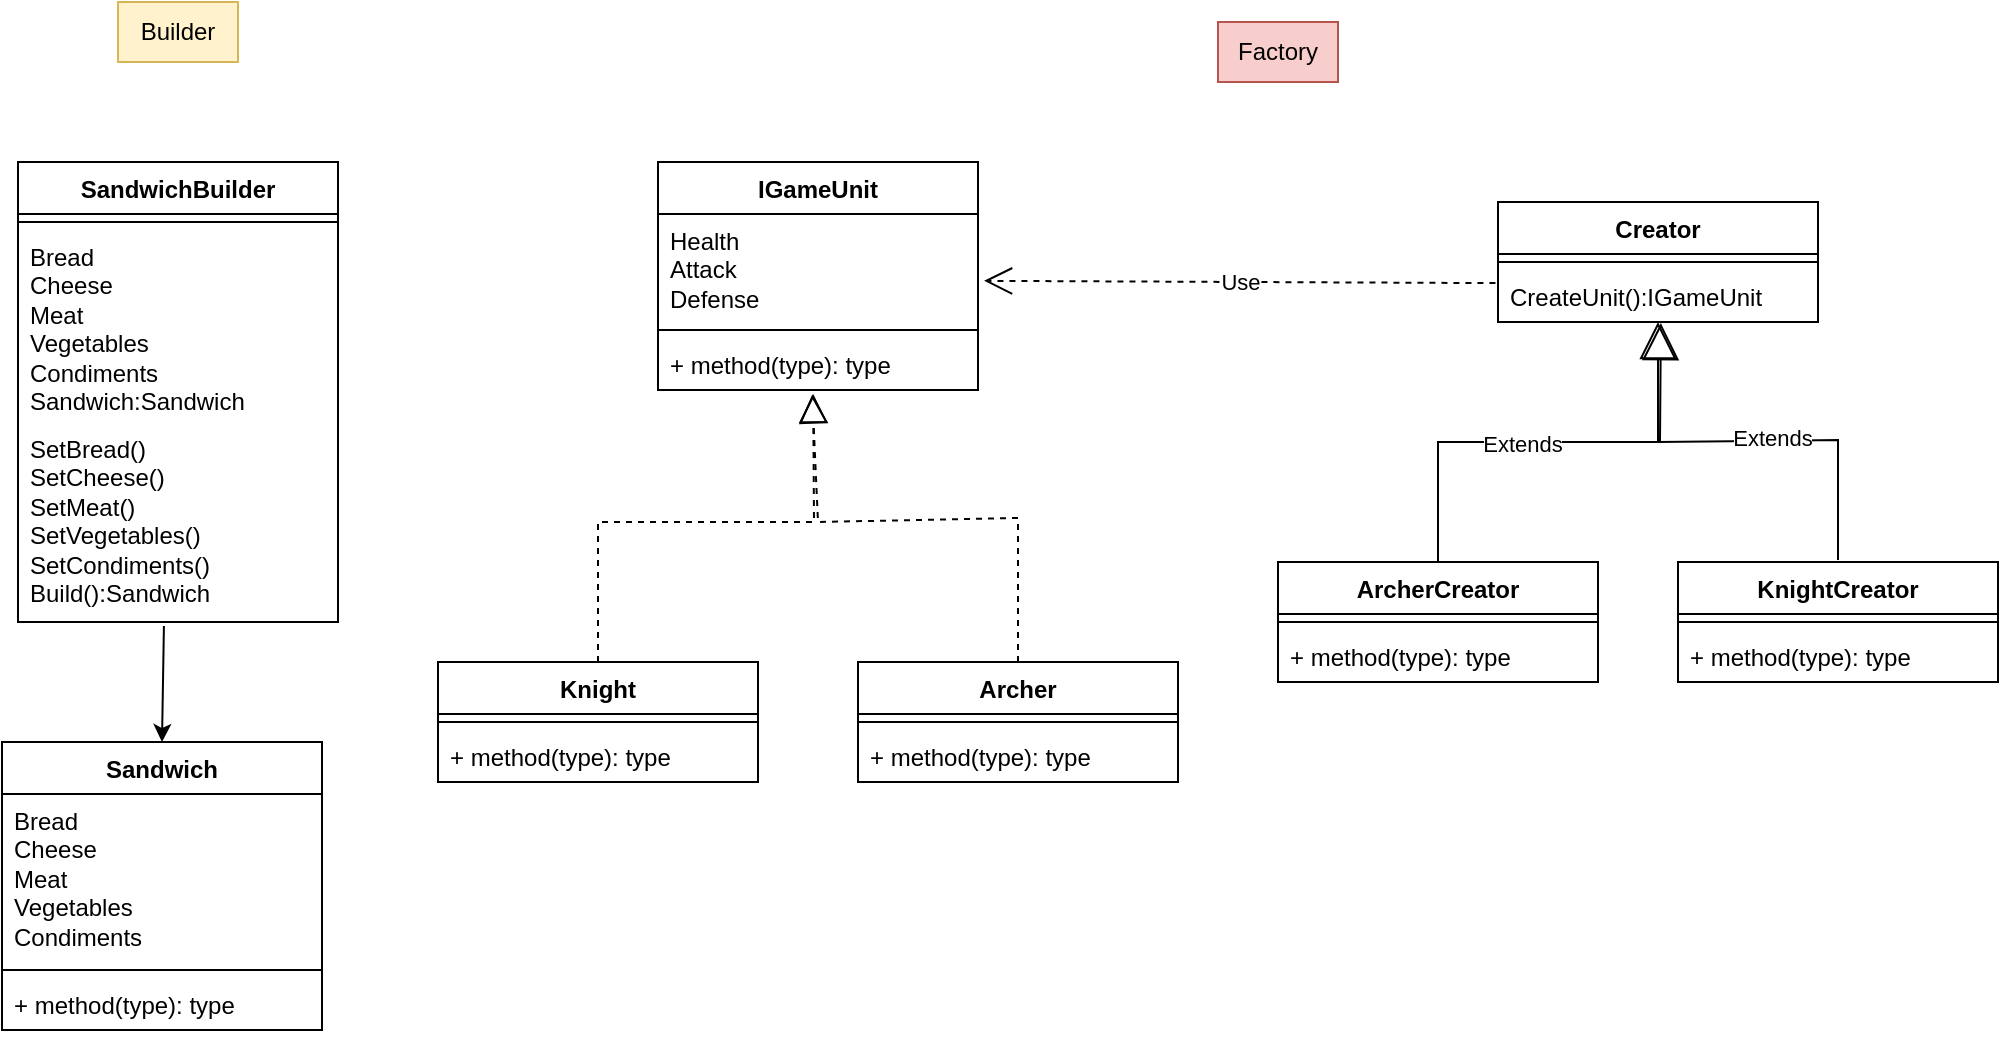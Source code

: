 <mxfile version="21.5.2" type="device">
  <diagram name="Página-1" id="SgPuh9fXhFyLjh79E9sc">
    <mxGraphModel dx="1018" dy="530" grid="1" gridSize="10" guides="1" tooltips="1" connect="1" arrows="1" fold="1" page="1" pageScale="1" pageWidth="827" pageHeight="1169" math="0" shadow="0">
      <root>
        <mxCell id="0" />
        <mxCell id="1" parent="0" />
        <mxCell id="59tuUr2ILsjTfbz0Hv_M-1" value="Sandwich" style="swimlane;fontStyle=1;align=center;verticalAlign=top;childLayout=stackLayout;horizontal=1;startSize=26;horizontalStack=0;resizeParent=1;resizeParentMax=0;resizeLast=0;collapsible=1;marginBottom=0;whiteSpace=wrap;html=1;" vertex="1" parent="1">
          <mxGeometry x="152" y="500" width="160" height="144" as="geometry" />
        </mxCell>
        <mxCell id="59tuUr2ILsjTfbz0Hv_M-2" value="Bread&lt;br&gt;Cheese&lt;br&gt;Meat&lt;br&gt;Vegetables&lt;br&gt;Condiments" style="text;strokeColor=none;fillColor=none;align=left;verticalAlign=top;spacingLeft=4;spacingRight=4;overflow=hidden;rotatable=0;points=[[0,0.5],[1,0.5]];portConstraint=eastwest;whiteSpace=wrap;html=1;" vertex="1" parent="59tuUr2ILsjTfbz0Hv_M-1">
          <mxGeometry y="26" width="160" height="84" as="geometry" />
        </mxCell>
        <mxCell id="59tuUr2ILsjTfbz0Hv_M-3" value="" style="line;strokeWidth=1;fillColor=none;align=left;verticalAlign=middle;spacingTop=-1;spacingLeft=3;spacingRight=3;rotatable=0;labelPosition=right;points=[];portConstraint=eastwest;strokeColor=inherit;" vertex="1" parent="59tuUr2ILsjTfbz0Hv_M-1">
          <mxGeometry y="110" width="160" height="8" as="geometry" />
        </mxCell>
        <mxCell id="59tuUr2ILsjTfbz0Hv_M-4" value="+ method(type): type" style="text;strokeColor=none;fillColor=none;align=left;verticalAlign=top;spacingLeft=4;spacingRight=4;overflow=hidden;rotatable=0;points=[[0,0.5],[1,0.5]];portConstraint=eastwest;whiteSpace=wrap;html=1;" vertex="1" parent="59tuUr2ILsjTfbz0Hv_M-1">
          <mxGeometry y="118" width="160" height="26" as="geometry" />
        </mxCell>
        <mxCell id="59tuUr2ILsjTfbz0Hv_M-5" value="Builder" style="text;html=1;strokeColor=#d6b656;fillColor=#fff2cc;align=center;verticalAlign=middle;whiteSpace=wrap;rounded=0;" vertex="1" parent="1">
          <mxGeometry x="210" y="130" width="60" height="30" as="geometry" />
        </mxCell>
        <mxCell id="59tuUr2ILsjTfbz0Hv_M-6" value="SandwichBuilder" style="swimlane;fontStyle=1;align=center;verticalAlign=top;childLayout=stackLayout;horizontal=1;startSize=26;horizontalStack=0;resizeParent=1;resizeParentMax=0;resizeLast=0;collapsible=1;marginBottom=0;whiteSpace=wrap;html=1;" vertex="1" parent="1">
          <mxGeometry x="160" y="210" width="160" height="230" as="geometry" />
        </mxCell>
        <mxCell id="59tuUr2ILsjTfbz0Hv_M-8" value="" style="line;strokeWidth=1;fillColor=none;align=left;verticalAlign=middle;spacingTop=-1;spacingLeft=3;spacingRight=3;rotatable=0;labelPosition=right;points=[];portConstraint=eastwest;strokeColor=inherit;" vertex="1" parent="59tuUr2ILsjTfbz0Hv_M-6">
          <mxGeometry y="26" width="160" height="8" as="geometry" />
        </mxCell>
        <mxCell id="59tuUr2ILsjTfbz0Hv_M-7" value="Bread&lt;br&gt;Cheese&lt;br&gt;Meat&lt;br&gt;Vegetables&lt;br&gt;Condiments&lt;br&gt;Sandwich:Sandwich" style="text;strokeColor=none;fillColor=none;align=left;verticalAlign=top;spacingLeft=4;spacingRight=4;overflow=hidden;rotatable=0;points=[[0,0.5],[1,0.5]];portConstraint=eastwest;whiteSpace=wrap;html=1;" vertex="1" parent="59tuUr2ILsjTfbz0Hv_M-6">
          <mxGeometry y="34" width="160" height="96" as="geometry" />
        </mxCell>
        <mxCell id="59tuUr2ILsjTfbz0Hv_M-9" value="SetBread()&lt;br&gt;SetCheese()&lt;br&gt;SetMeat()&lt;br&gt;SetVegetables()&lt;br&gt;SetCondiments()&lt;br&gt;Build():Sandwich" style="text;strokeColor=none;fillColor=none;align=left;verticalAlign=top;spacingLeft=4;spacingRight=4;overflow=hidden;rotatable=0;points=[[0,0.5],[1,0.5]];portConstraint=eastwest;whiteSpace=wrap;html=1;" vertex="1" parent="59tuUr2ILsjTfbz0Hv_M-6">
          <mxGeometry y="130" width="160" height="100" as="geometry" />
        </mxCell>
        <mxCell id="59tuUr2ILsjTfbz0Hv_M-10" value="" style="endArrow=classic;html=1;rounded=0;exitX=0.456;exitY=1.02;exitDx=0;exitDy=0;exitPerimeter=0;entryX=0.5;entryY=0;entryDx=0;entryDy=0;" edge="1" parent="1" source="59tuUr2ILsjTfbz0Hv_M-9" target="59tuUr2ILsjTfbz0Hv_M-1">
          <mxGeometry width="50" height="50" relative="1" as="geometry">
            <mxPoint x="460" y="520" as="sourcePoint" />
            <mxPoint x="510" y="470" as="targetPoint" />
          </mxGeometry>
        </mxCell>
        <mxCell id="59tuUr2ILsjTfbz0Hv_M-11" value="Factory" style="text;html=1;strokeColor=#b85450;fillColor=#f8cecc;align=center;verticalAlign=middle;whiteSpace=wrap;rounded=0;" vertex="1" parent="1">
          <mxGeometry x="760" y="140" width="60" height="30" as="geometry" />
        </mxCell>
        <mxCell id="59tuUr2ILsjTfbz0Hv_M-16" value="IGameUnit" style="swimlane;fontStyle=1;align=center;verticalAlign=top;childLayout=stackLayout;horizontal=1;startSize=26;horizontalStack=0;resizeParent=1;resizeParentMax=0;resizeLast=0;collapsible=1;marginBottom=0;whiteSpace=wrap;html=1;" vertex="1" parent="1">
          <mxGeometry x="480" y="210" width="160" height="114" as="geometry" />
        </mxCell>
        <mxCell id="59tuUr2ILsjTfbz0Hv_M-17" value="Health&lt;br&gt;Attack&lt;br&gt;Defense" style="text;strokeColor=none;fillColor=none;align=left;verticalAlign=top;spacingLeft=4;spacingRight=4;overflow=hidden;rotatable=0;points=[[0,0.5],[1,0.5]];portConstraint=eastwest;whiteSpace=wrap;html=1;" vertex="1" parent="59tuUr2ILsjTfbz0Hv_M-16">
          <mxGeometry y="26" width="160" height="54" as="geometry" />
        </mxCell>
        <mxCell id="59tuUr2ILsjTfbz0Hv_M-18" value="" style="line;strokeWidth=1;fillColor=none;align=left;verticalAlign=middle;spacingTop=-1;spacingLeft=3;spacingRight=3;rotatable=0;labelPosition=right;points=[];portConstraint=eastwest;strokeColor=inherit;" vertex="1" parent="59tuUr2ILsjTfbz0Hv_M-16">
          <mxGeometry y="80" width="160" height="8" as="geometry" />
        </mxCell>
        <mxCell id="59tuUr2ILsjTfbz0Hv_M-19" value="+ method(type): type" style="text;strokeColor=none;fillColor=none;align=left;verticalAlign=top;spacingLeft=4;spacingRight=4;overflow=hidden;rotatable=0;points=[[0,0.5],[1,0.5]];portConstraint=eastwest;whiteSpace=wrap;html=1;" vertex="1" parent="59tuUr2ILsjTfbz0Hv_M-16">
          <mxGeometry y="88" width="160" height="26" as="geometry" />
        </mxCell>
        <mxCell id="59tuUr2ILsjTfbz0Hv_M-20" value="Knight" style="swimlane;fontStyle=1;align=center;verticalAlign=top;childLayout=stackLayout;horizontal=1;startSize=26;horizontalStack=0;resizeParent=1;resizeParentMax=0;resizeLast=0;collapsible=1;marginBottom=0;whiteSpace=wrap;html=1;" vertex="1" parent="1">
          <mxGeometry x="370" y="460" width="160" height="60" as="geometry" />
        </mxCell>
        <mxCell id="59tuUr2ILsjTfbz0Hv_M-22" value="" style="line;strokeWidth=1;fillColor=none;align=left;verticalAlign=middle;spacingTop=-1;spacingLeft=3;spacingRight=3;rotatable=0;labelPosition=right;points=[];portConstraint=eastwest;strokeColor=inherit;" vertex="1" parent="59tuUr2ILsjTfbz0Hv_M-20">
          <mxGeometry y="26" width="160" height="8" as="geometry" />
        </mxCell>
        <mxCell id="59tuUr2ILsjTfbz0Hv_M-23" value="+ method(type): type" style="text;strokeColor=none;fillColor=none;align=left;verticalAlign=top;spacingLeft=4;spacingRight=4;overflow=hidden;rotatable=0;points=[[0,0.5],[1,0.5]];portConstraint=eastwest;whiteSpace=wrap;html=1;" vertex="1" parent="59tuUr2ILsjTfbz0Hv_M-20">
          <mxGeometry y="34" width="160" height="26" as="geometry" />
        </mxCell>
        <mxCell id="59tuUr2ILsjTfbz0Hv_M-24" value="Archer" style="swimlane;fontStyle=1;align=center;verticalAlign=top;childLayout=stackLayout;horizontal=1;startSize=26;horizontalStack=0;resizeParent=1;resizeParentMax=0;resizeLast=0;collapsible=1;marginBottom=0;whiteSpace=wrap;html=1;" vertex="1" parent="1">
          <mxGeometry x="580" y="460" width="160" height="60" as="geometry" />
        </mxCell>
        <mxCell id="59tuUr2ILsjTfbz0Hv_M-26" value="" style="line;strokeWidth=1;fillColor=none;align=left;verticalAlign=middle;spacingTop=-1;spacingLeft=3;spacingRight=3;rotatable=0;labelPosition=right;points=[];portConstraint=eastwest;strokeColor=inherit;" vertex="1" parent="59tuUr2ILsjTfbz0Hv_M-24">
          <mxGeometry y="26" width="160" height="8" as="geometry" />
        </mxCell>
        <mxCell id="59tuUr2ILsjTfbz0Hv_M-27" value="+ method(type): type" style="text;strokeColor=none;fillColor=none;align=left;verticalAlign=top;spacingLeft=4;spacingRight=4;overflow=hidden;rotatable=0;points=[[0,0.5],[1,0.5]];portConstraint=eastwest;whiteSpace=wrap;html=1;" vertex="1" parent="59tuUr2ILsjTfbz0Hv_M-24">
          <mxGeometry y="34" width="160" height="26" as="geometry" />
        </mxCell>
        <mxCell id="59tuUr2ILsjTfbz0Hv_M-28" value="" style="endArrow=block;dashed=1;endFill=0;endSize=12;html=1;rounded=0;exitX=0.5;exitY=0;exitDx=0;exitDy=0;entryX=0.485;entryY=1.077;entryDx=0;entryDy=0;entryPerimeter=0;" edge="1" parent="1" source="59tuUr2ILsjTfbz0Hv_M-20" target="59tuUr2ILsjTfbz0Hv_M-19">
          <mxGeometry width="160" relative="1" as="geometry">
            <mxPoint x="520" y="400" as="sourcePoint" />
            <mxPoint x="680" y="400" as="targetPoint" />
            <Array as="points">
              <mxPoint x="450" y="390" />
              <mxPoint x="558" y="390" />
            </Array>
          </mxGeometry>
        </mxCell>
        <mxCell id="59tuUr2ILsjTfbz0Hv_M-33" value="" style="endArrow=block;dashed=1;endFill=0;endSize=12;html=1;rounded=0;exitX=0.5;exitY=0;exitDx=0;exitDy=0;entryX=0.482;entryY=1.085;entryDx=0;entryDy=0;entryPerimeter=0;" edge="1" parent="1" source="59tuUr2ILsjTfbz0Hv_M-24" target="59tuUr2ILsjTfbz0Hv_M-19">
          <mxGeometry width="160" relative="1" as="geometry">
            <mxPoint x="640" y="430" as="sourcePoint" />
            <mxPoint x="560" y="330" as="targetPoint" />
            <Array as="points">
              <mxPoint x="660" y="388" />
              <mxPoint x="560" y="390" />
            </Array>
          </mxGeometry>
        </mxCell>
        <mxCell id="59tuUr2ILsjTfbz0Hv_M-38" value="Creator" style="swimlane;fontStyle=1;align=center;verticalAlign=top;childLayout=stackLayout;horizontal=1;startSize=26;horizontalStack=0;resizeParent=1;resizeParentMax=0;resizeLast=0;collapsible=1;marginBottom=0;whiteSpace=wrap;html=1;" vertex="1" parent="1">
          <mxGeometry x="900" y="230" width="160" height="60" as="geometry" />
        </mxCell>
        <mxCell id="59tuUr2ILsjTfbz0Hv_M-40" value="" style="line;strokeWidth=1;fillColor=none;align=left;verticalAlign=middle;spacingTop=-1;spacingLeft=3;spacingRight=3;rotatable=0;labelPosition=right;points=[];portConstraint=eastwest;strokeColor=inherit;" vertex="1" parent="59tuUr2ILsjTfbz0Hv_M-38">
          <mxGeometry y="26" width="160" height="8" as="geometry" />
        </mxCell>
        <mxCell id="59tuUr2ILsjTfbz0Hv_M-41" value="CreateUnit():IGameUnit" style="text;strokeColor=none;fillColor=none;align=left;verticalAlign=top;spacingLeft=4;spacingRight=4;overflow=hidden;rotatable=0;points=[[0,0.5],[1,0.5]];portConstraint=eastwest;whiteSpace=wrap;html=1;" vertex="1" parent="59tuUr2ILsjTfbz0Hv_M-38">
          <mxGeometry y="34" width="160" height="26" as="geometry" />
        </mxCell>
        <mxCell id="59tuUr2ILsjTfbz0Hv_M-42" value="Use" style="endArrow=open;endSize=12;dashed=1;html=1;rounded=0;entryX=1.019;entryY=0.619;entryDx=0;entryDy=0;exitX=-0.008;exitY=0.252;exitDx=0;exitDy=0;exitPerimeter=0;entryPerimeter=0;" edge="1" parent="1" source="59tuUr2ILsjTfbz0Hv_M-41" target="59tuUr2ILsjTfbz0Hv_M-17">
          <mxGeometry width="160" relative="1" as="geometry">
            <mxPoint x="830" y="267" as="sourcePoint" />
            <mxPoint x="820" y="360" as="targetPoint" />
          </mxGeometry>
        </mxCell>
        <mxCell id="59tuUr2ILsjTfbz0Hv_M-43" value="ArcherCreator" style="swimlane;fontStyle=1;align=center;verticalAlign=top;childLayout=stackLayout;horizontal=1;startSize=26;horizontalStack=0;resizeParent=1;resizeParentMax=0;resizeLast=0;collapsible=1;marginBottom=0;whiteSpace=wrap;html=1;" vertex="1" parent="1">
          <mxGeometry x="790" y="410" width="160" height="60" as="geometry" />
        </mxCell>
        <mxCell id="59tuUr2ILsjTfbz0Hv_M-44" value="" style="line;strokeWidth=1;fillColor=none;align=left;verticalAlign=middle;spacingTop=-1;spacingLeft=3;spacingRight=3;rotatable=0;labelPosition=right;points=[];portConstraint=eastwest;strokeColor=inherit;" vertex="1" parent="59tuUr2ILsjTfbz0Hv_M-43">
          <mxGeometry y="26" width="160" height="8" as="geometry" />
        </mxCell>
        <mxCell id="59tuUr2ILsjTfbz0Hv_M-45" value="+ method(type): type" style="text;strokeColor=none;fillColor=none;align=left;verticalAlign=top;spacingLeft=4;spacingRight=4;overflow=hidden;rotatable=0;points=[[0,0.5],[1,0.5]];portConstraint=eastwest;whiteSpace=wrap;html=1;" vertex="1" parent="59tuUr2ILsjTfbz0Hv_M-43">
          <mxGeometry y="34" width="160" height="26" as="geometry" />
        </mxCell>
        <mxCell id="59tuUr2ILsjTfbz0Hv_M-46" value="KnightCreator" style="swimlane;fontStyle=1;align=center;verticalAlign=top;childLayout=stackLayout;horizontal=1;startSize=26;horizontalStack=0;resizeParent=1;resizeParentMax=0;resizeLast=0;collapsible=1;marginBottom=0;whiteSpace=wrap;html=1;" vertex="1" parent="1">
          <mxGeometry x="990" y="410" width="160" height="60" as="geometry" />
        </mxCell>
        <mxCell id="59tuUr2ILsjTfbz0Hv_M-47" value="" style="line;strokeWidth=1;fillColor=none;align=left;verticalAlign=middle;spacingTop=-1;spacingLeft=3;spacingRight=3;rotatable=0;labelPosition=right;points=[];portConstraint=eastwest;strokeColor=inherit;" vertex="1" parent="59tuUr2ILsjTfbz0Hv_M-46">
          <mxGeometry y="26" width="160" height="8" as="geometry" />
        </mxCell>
        <mxCell id="59tuUr2ILsjTfbz0Hv_M-48" value="+ method(type): type" style="text;strokeColor=none;fillColor=none;align=left;verticalAlign=top;spacingLeft=4;spacingRight=4;overflow=hidden;rotatable=0;points=[[0,0.5],[1,0.5]];portConstraint=eastwest;whiteSpace=wrap;html=1;" vertex="1" parent="59tuUr2ILsjTfbz0Hv_M-46">
          <mxGeometry y="34" width="160" height="26" as="geometry" />
        </mxCell>
        <mxCell id="59tuUr2ILsjTfbz0Hv_M-49" value="Extends" style="endArrow=block;endSize=16;endFill=0;html=1;rounded=0;exitX=0.5;exitY=0;exitDx=0;exitDy=0;entryX=0.509;entryY=1.021;entryDx=0;entryDy=0;entryPerimeter=0;" edge="1" parent="1" source="59tuUr2ILsjTfbz0Hv_M-43" target="59tuUr2ILsjTfbz0Hv_M-41">
          <mxGeometry x="-0.116" y="-1" width="160" relative="1" as="geometry">
            <mxPoint x="820" y="360" as="sourcePoint" />
            <mxPoint x="980" y="360" as="targetPoint" />
            <Array as="points">
              <mxPoint x="870" y="350" />
              <mxPoint x="981" y="350" />
            </Array>
            <mxPoint as="offset" />
          </mxGeometry>
        </mxCell>
        <mxCell id="59tuUr2ILsjTfbz0Hv_M-50" value="Extends" style="endArrow=block;endSize=16;endFill=0;html=1;rounded=0;exitX=0.5;exitY=0;exitDx=0;exitDy=0;" edge="1" parent="1">
          <mxGeometry x="-0.116" y="-1" width="160" relative="1" as="geometry">
            <mxPoint x="1070" y="409" as="sourcePoint" />
            <mxPoint x="980" y="290" as="targetPoint" />
            <Array as="points">
              <mxPoint x="1070" y="349" />
              <mxPoint x="980" y="350" />
            </Array>
            <mxPoint as="offset" />
          </mxGeometry>
        </mxCell>
      </root>
    </mxGraphModel>
  </diagram>
</mxfile>
